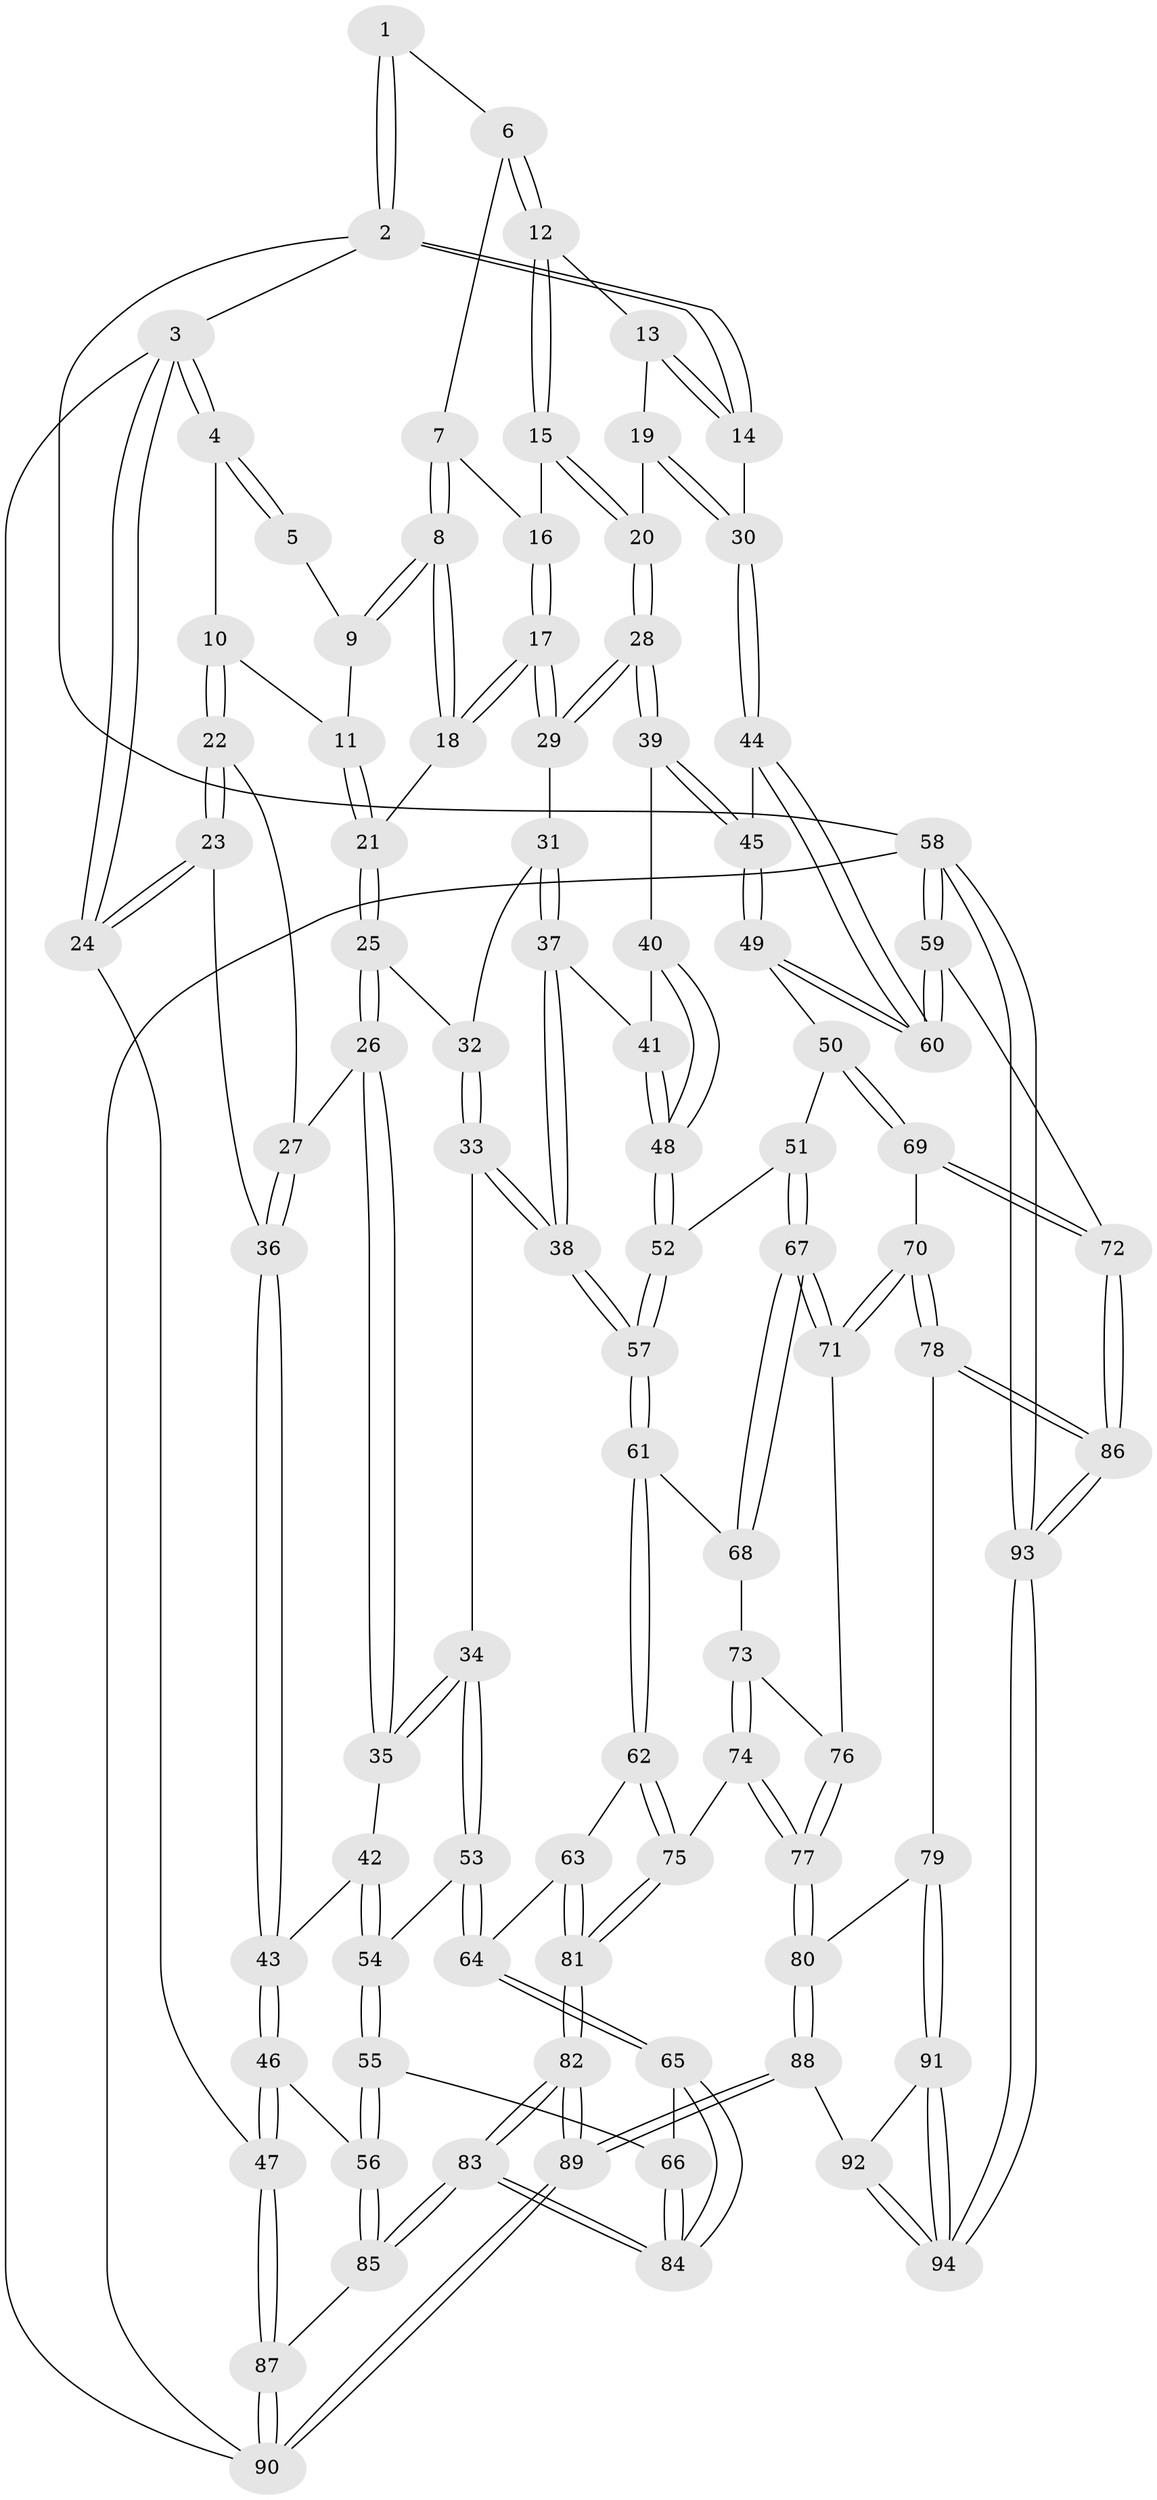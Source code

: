 // Generated by graph-tools (version 1.1) at 2025/38/03/09/25 02:38:47]
// undirected, 94 vertices, 232 edges
graph export_dot {
graph [start="1"]
  node [color=gray90,style=filled];
  1 [pos="+0.6856261630879183+0"];
  2 [pos="+1+0"];
  3 [pos="+0+0"];
  4 [pos="+0+0"];
  5 [pos="+0.4026367347013334+0"];
  6 [pos="+0.7028477306287184+0"];
  7 [pos="+0.5360525715371987+0.1576705043084508"];
  8 [pos="+0.4419192994413952+0.18109628747954645"];
  9 [pos="+0.37709967653858273+0"];
  10 [pos="+0.183423354889967+0.14894260981348117"];
  11 [pos="+0.19775033323136743+0.1461153710485444"];
  12 [pos="+0.7544814817663638+0.08709442895557201"];
  13 [pos="+0.8841246891101492+0.10844806079149903"];
  14 [pos="+1+0"];
  15 [pos="+0.7498911222285609+0.16484229542555653"];
  16 [pos="+0.5832023622183913+0.1998536437946739"];
  17 [pos="+0.6246819393005535+0.30616097069353093"];
  18 [pos="+0.42223965878790876+0.2280405000007059"];
  19 [pos="+0.9604926529706026+0.25141682662981624"];
  20 [pos="+0.7646319799887973+0.3095382791970356"];
  21 [pos="+0.3994023930893856+0.25595924978072204"];
  22 [pos="+0.1575538874867874+0.19120501085062366"];
  23 [pos="+0+0.301295215848225"];
  24 [pos="+0+0.30860764844184424"];
  25 [pos="+0.3973287027380131+0.26550191097968523"];
  26 [pos="+0.32658455206948145+0.3499907855022016"];
  27 [pos="+0.247717509023131+0.3467113293606849"];
  28 [pos="+0.7590736482612405+0.3215496962280214"];
  29 [pos="+0.6550881482895895+0.3358833685787159"];
  30 [pos="+1+0.2857815285778806"];
  31 [pos="+0.6410557830061558+0.34813452142990536"];
  32 [pos="+0.4963481837632441+0.3707190933113667"];
  33 [pos="+0.47502640973241606+0.5235594816745677"];
  34 [pos="+0.3682101122361708+0.4867681517197656"];
  35 [pos="+0.34731231295106796+0.4448544164416639"];
  36 [pos="+0.15521096555204464+0.4077271400192448"];
  37 [pos="+0.5816893081583804+0.49749649609096613"];
  38 [pos="+0.505101983128699+0.553622919748246"];
  39 [pos="+0.8001719898164206+0.4187478126317666"];
  40 [pos="+0.7341737720016365+0.4704941853775388"];
  41 [pos="+0.6333050915790314+0.5054551865630766"];
  42 [pos="+0.17241895174271463+0.4832438463670872"];
  43 [pos="+0.16406439649197768+0.47846258207883063"];
  44 [pos="+1+0.4258573924757816"];
  45 [pos="+0.8571559223210915+0.4791604839235053"];
  46 [pos="+0+0.6760060149153125"];
  47 [pos="+0+0.6739869944140704"];
  48 [pos="+0.6886423242423829+0.5615443113538097"];
  49 [pos="+0.8382437985268585+0.597057902401001"];
  50 [pos="+0.8373007091318336+0.5982656262947154"];
  51 [pos="+0.7301562428662414+0.624177446705791"];
  52 [pos="+0.6937447184171139+0.5915408412086126"];
  53 [pos="+0.28140166609076916+0.5751715302236845"];
  54 [pos="+0.25982365300932514+0.5729885700959985"];
  55 [pos="+0.09323689050522338+0.7044563055525133"];
  56 [pos="+0.0048468782037838646+0.6915852916018479"];
  57 [pos="+0.5104607114685241+0.5907341964087538"];
  58 [pos="+1+1"];
  59 [pos="+1+0.7598175588429389"];
  60 [pos="+1+0.7474472760910257"];
  61 [pos="+0.5100891833672142+0.593959529580251"];
  62 [pos="+0.49211023560743067+0.6147949887329016"];
  63 [pos="+0.40558228230636756+0.701910449777191"];
  64 [pos="+0.3414044925755561+0.7006330424803968"];
  65 [pos="+0.31178600551407054+0.7243886743612504"];
  66 [pos="+0.15244077973852405+0.7365016738338257"];
  67 [pos="+0.692728486740155+0.68381762302563"];
  68 [pos="+0.5297740115008038+0.6157929838754547"];
  69 [pos="+0.8442741847892662+0.7846234520912568"];
  70 [pos="+0.8333378492964303+0.7874642941979301"];
  71 [pos="+0.691822393969559+0.6991769414328715"];
  72 [pos="+0.8559850798306764+0.790624782387109"];
  73 [pos="+0.5547142890001453+0.6689947378686452"];
  74 [pos="+0.5853310208441747+0.827500178954333"];
  75 [pos="+0.5446058931328338+0.8372008032361561"];
  76 [pos="+0.6638458882802128+0.7393514473858716"];
  77 [pos="+0.6311274887402882+0.8328792586360976"];
  78 [pos="+0.7079374976974533+0.8713787011480835"];
  79 [pos="+0.6909946143027007+0.8689927848870859"];
  80 [pos="+0.6410129103225642+0.841232446038058"];
  81 [pos="+0.47799429699731394+0.8591639423068552"];
  82 [pos="+0.32029864436438044+1"];
  83 [pos="+0.30558224240898646+1"];
  84 [pos="+0.299741934785971+1"];
  85 [pos="+0.15473924233124664+0.9825453733641962"];
  86 [pos="+0.9355644158906787+1"];
  87 [pos="+0+0.8408538114361448"];
  88 [pos="+0.48185084492530833+1"];
  89 [pos="+0.3301344835301109+1"];
  90 [pos="+0+1"];
  91 [pos="+0.6705616234932162+0.9250316949617793"];
  92 [pos="+0.5027661097369935+1"];
  93 [pos="+1+1"];
  94 [pos="+0.7539650598146638+1"];
  1 -- 2;
  1 -- 2;
  1 -- 6;
  2 -- 3;
  2 -- 14;
  2 -- 14;
  2 -- 58;
  3 -- 4;
  3 -- 4;
  3 -- 24;
  3 -- 24;
  3 -- 90;
  4 -- 5;
  4 -- 5;
  4 -- 10;
  5 -- 9;
  6 -- 7;
  6 -- 12;
  6 -- 12;
  7 -- 8;
  7 -- 8;
  7 -- 16;
  8 -- 9;
  8 -- 9;
  8 -- 18;
  8 -- 18;
  9 -- 11;
  10 -- 11;
  10 -- 22;
  10 -- 22;
  11 -- 21;
  11 -- 21;
  12 -- 13;
  12 -- 15;
  12 -- 15;
  13 -- 14;
  13 -- 14;
  13 -- 19;
  14 -- 30;
  15 -- 16;
  15 -- 20;
  15 -- 20;
  16 -- 17;
  16 -- 17;
  17 -- 18;
  17 -- 18;
  17 -- 29;
  17 -- 29;
  18 -- 21;
  19 -- 20;
  19 -- 30;
  19 -- 30;
  20 -- 28;
  20 -- 28;
  21 -- 25;
  21 -- 25;
  22 -- 23;
  22 -- 23;
  22 -- 27;
  23 -- 24;
  23 -- 24;
  23 -- 36;
  24 -- 47;
  25 -- 26;
  25 -- 26;
  25 -- 32;
  26 -- 27;
  26 -- 35;
  26 -- 35;
  27 -- 36;
  27 -- 36;
  28 -- 29;
  28 -- 29;
  28 -- 39;
  28 -- 39;
  29 -- 31;
  30 -- 44;
  30 -- 44;
  31 -- 32;
  31 -- 37;
  31 -- 37;
  32 -- 33;
  32 -- 33;
  33 -- 34;
  33 -- 38;
  33 -- 38;
  34 -- 35;
  34 -- 35;
  34 -- 53;
  34 -- 53;
  35 -- 42;
  36 -- 43;
  36 -- 43;
  37 -- 38;
  37 -- 38;
  37 -- 41;
  38 -- 57;
  38 -- 57;
  39 -- 40;
  39 -- 45;
  39 -- 45;
  40 -- 41;
  40 -- 48;
  40 -- 48;
  41 -- 48;
  41 -- 48;
  42 -- 43;
  42 -- 54;
  42 -- 54;
  43 -- 46;
  43 -- 46;
  44 -- 45;
  44 -- 60;
  44 -- 60;
  45 -- 49;
  45 -- 49;
  46 -- 47;
  46 -- 47;
  46 -- 56;
  47 -- 87;
  47 -- 87;
  48 -- 52;
  48 -- 52;
  49 -- 50;
  49 -- 60;
  49 -- 60;
  50 -- 51;
  50 -- 69;
  50 -- 69;
  51 -- 52;
  51 -- 67;
  51 -- 67;
  52 -- 57;
  52 -- 57;
  53 -- 54;
  53 -- 64;
  53 -- 64;
  54 -- 55;
  54 -- 55;
  55 -- 56;
  55 -- 56;
  55 -- 66;
  56 -- 85;
  56 -- 85;
  57 -- 61;
  57 -- 61;
  58 -- 59;
  58 -- 59;
  58 -- 93;
  58 -- 93;
  58 -- 90;
  59 -- 60;
  59 -- 60;
  59 -- 72;
  61 -- 62;
  61 -- 62;
  61 -- 68;
  62 -- 63;
  62 -- 75;
  62 -- 75;
  63 -- 64;
  63 -- 81;
  63 -- 81;
  64 -- 65;
  64 -- 65;
  65 -- 66;
  65 -- 84;
  65 -- 84;
  66 -- 84;
  66 -- 84;
  67 -- 68;
  67 -- 68;
  67 -- 71;
  67 -- 71;
  68 -- 73;
  69 -- 70;
  69 -- 72;
  69 -- 72;
  70 -- 71;
  70 -- 71;
  70 -- 78;
  70 -- 78;
  71 -- 76;
  72 -- 86;
  72 -- 86;
  73 -- 74;
  73 -- 74;
  73 -- 76;
  74 -- 75;
  74 -- 77;
  74 -- 77;
  75 -- 81;
  75 -- 81;
  76 -- 77;
  76 -- 77;
  77 -- 80;
  77 -- 80;
  78 -- 79;
  78 -- 86;
  78 -- 86;
  79 -- 80;
  79 -- 91;
  79 -- 91;
  80 -- 88;
  80 -- 88;
  81 -- 82;
  81 -- 82;
  82 -- 83;
  82 -- 83;
  82 -- 89;
  82 -- 89;
  83 -- 84;
  83 -- 84;
  83 -- 85;
  83 -- 85;
  85 -- 87;
  86 -- 93;
  86 -- 93;
  87 -- 90;
  87 -- 90;
  88 -- 89;
  88 -- 89;
  88 -- 92;
  89 -- 90;
  89 -- 90;
  91 -- 92;
  91 -- 94;
  91 -- 94;
  92 -- 94;
  92 -- 94;
  93 -- 94;
  93 -- 94;
}
